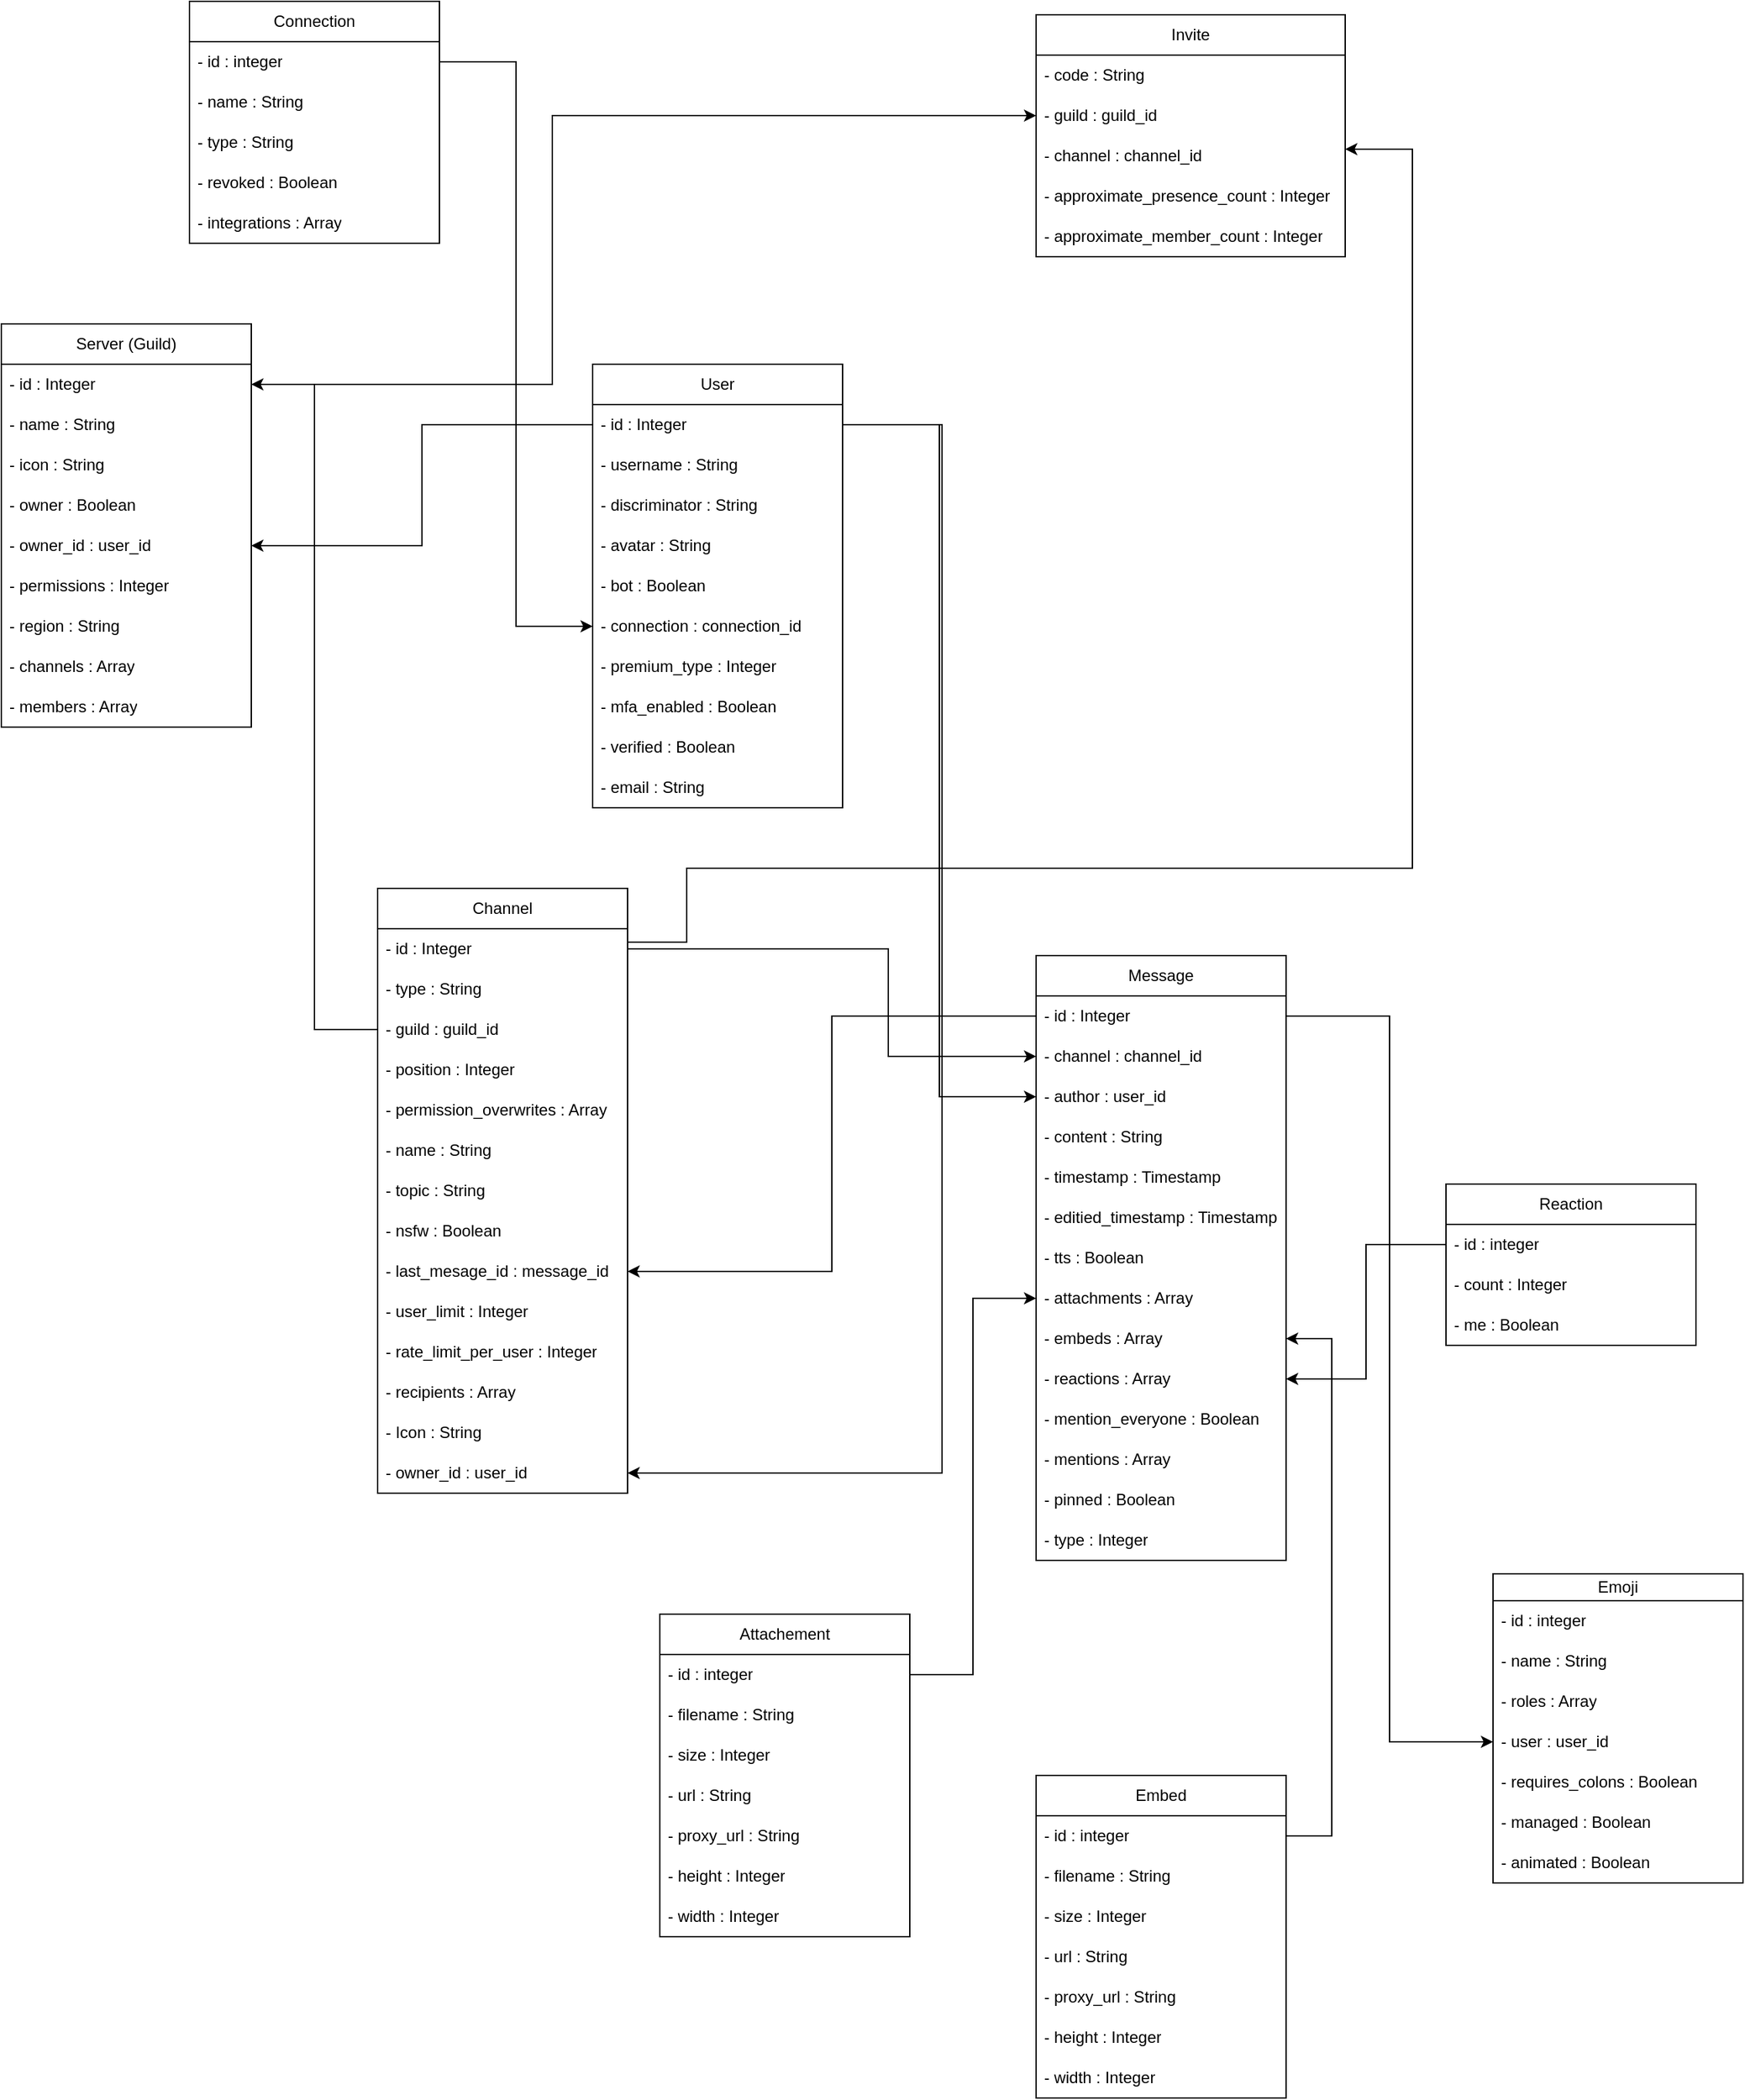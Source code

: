 <mxfile version="24.0.1" type="device">
  <diagram name="Page-1" id="VLk8CdQB5PkoJ_HwIOEN">
    <mxGraphModel dx="1377" dy="1945" grid="1" gridSize="10" guides="1" tooltips="1" connect="1" arrows="1" fold="1" page="1" pageScale="1" pageWidth="827" pageHeight="1169" math="0" shadow="0">
      <root>
        <mxCell id="0" />
        <mxCell id="1" parent="0" />
        <mxCell id="9uwfhOqgMr7yAqrxr7oz-1" value="User" style="swimlane;fontStyle=0;childLayout=stackLayout;horizontal=1;startSize=30;horizontalStack=0;resizeParent=1;resizeParentMax=0;resizeLast=0;collapsible=1;marginBottom=0;whiteSpace=wrap;html=1;swimlaneFillColor=default;gradientColor=none;" vertex="1" parent="1">
          <mxGeometry x="420" y="160" width="186" height="330" as="geometry" />
        </mxCell>
        <mxCell id="9uwfhOqgMr7yAqrxr7oz-2" value="- id : Integer" style="text;strokeColor=none;fillColor=none;align=left;verticalAlign=middle;spacingLeft=4;spacingRight=4;overflow=hidden;points=[[0,0.5],[1,0.5]];portConstraint=eastwest;rotatable=0;whiteSpace=wrap;html=1;" vertex="1" parent="9uwfhOqgMr7yAqrxr7oz-1">
          <mxGeometry y="30" width="186" height="30" as="geometry" />
        </mxCell>
        <mxCell id="9uwfhOqgMr7yAqrxr7oz-3" value="- username : String" style="text;strokeColor=none;fillColor=none;align=left;verticalAlign=middle;spacingLeft=4;spacingRight=4;overflow=hidden;points=[[0,0.5],[1,0.5]];portConstraint=eastwest;rotatable=0;whiteSpace=wrap;html=1;" vertex="1" parent="9uwfhOqgMr7yAqrxr7oz-1">
          <mxGeometry y="60" width="186" height="30" as="geometry" />
        </mxCell>
        <mxCell id="9uwfhOqgMr7yAqrxr7oz-4" value="- discriminator : String" style="text;strokeColor=none;fillColor=none;align=left;verticalAlign=middle;spacingLeft=4;spacingRight=4;overflow=hidden;points=[[0,0.5],[1,0.5]];portConstraint=eastwest;rotatable=0;whiteSpace=wrap;html=1;" vertex="1" parent="9uwfhOqgMr7yAqrxr7oz-1">
          <mxGeometry y="90" width="186" height="30" as="geometry" />
        </mxCell>
        <mxCell id="9uwfhOqgMr7yAqrxr7oz-6" value="- avatar : String" style="text;strokeColor=none;fillColor=none;align=left;verticalAlign=middle;spacingLeft=4;spacingRight=4;overflow=hidden;points=[[0,0.5],[1,0.5]];portConstraint=eastwest;rotatable=0;whiteSpace=wrap;html=1;" vertex="1" parent="9uwfhOqgMr7yAqrxr7oz-1">
          <mxGeometry y="120" width="186" height="30" as="geometry" />
        </mxCell>
        <mxCell id="9uwfhOqgMr7yAqrxr7oz-7" value="- bot : Boolean" style="text;strokeColor=none;fillColor=none;align=left;verticalAlign=middle;spacingLeft=4;spacingRight=4;overflow=hidden;points=[[0,0.5],[1,0.5]];portConstraint=eastwest;rotatable=0;whiteSpace=wrap;html=1;" vertex="1" parent="9uwfhOqgMr7yAqrxr7oz-1">
          <mxGeometry y="150" width="186" height="30" as="geometry" />
        </mxCell>
        <mxCell id="9uwfhOqgMr7yAqrxr7oz-8" value="- connection : connection_id" style="text;strokeColor=none;fillColor=none;align=left;verticalAlign=middle;spacingLeft=4;spacingRight=4;overflow=hidden;points=[[0,0.5],[1,0.5]];portConstraint=eastwest;rotatable=0;whiteSpace=wrap;html=1;" vertex="1" parent="9uwfhOqgMr7yAqrxr7oz-1">
          <mxGeometry y="180" width="186" height="30" as="geometry" />
        </mxCell>
        <mxCell id="9uwfhOqgMr7yAqrxr7oz-9" value="- premium_type : Integer" style="text;strokeColor=none;fillColor=none;align=left;verticalAlign=middle;spacingLeft=4;spacingRight=4;overflow=hidden;points=[[0,0.5],[1,0.5]];portConstraint=eastwest;rotatable=0;whiteSpace=wrap;html=1;" vertex="1" parent="9uwfhOqgMr7yAqrxr7oz-1">
          <mxGeometry y="210" width="186" height="30" as="geometry" />
        </mxCell>
        <mxCell id="9uwfhOqgMr7yAqrxr7oz-10" value="- mfa_enabled : Boolean" style="text;strokeColor=none;fillColor=none;align=left;verticalAlign=middle;spacingLeft=4;spacingRight=4;overflow=hidden;points=[[0,0.5],[1,0.5]];portConstraint=eastwest;rotatable=0;whiteSpace=wrap;html=1;" vertex="1" parent="9uwfhOqgMr7yAqrxr7oz-1">
          <mxGeometry y="240" width="186" height="30" as="geometry" />
        </mxCell>
        <mxCell id="9uwfhOqgMr7yAqrxr7oz-12" value="- verified : Boolean" style="text;strokeColor=none;fillColor=none;align=left;verticalAlign=middle;spacingLeft=4;spacingRight=4;overflow=hidden;points=[[0,0.5],[1,0.5]];portConstraint=eastwest;rotatable=0;whiteSpace=wrap;html=1;" vertex="1" parent="9uwfhOqgMr7yAqrxr7oz-1">
          <mxGeometry y="270" width="186" height="30" as="geometry" />
        </mxCell>
        <mxCell id="9uwfhOqgMr7yAqrxr7oz-13" value="- email : String" style="text;strokeColor=none;fillColor=none;align=left;verticalAlign=middle;spacingLeft=4;spacingRight=4;overflow=hidden;points=[[0,0.5],[1,0.5]];portConstraint=eastwest;rotatable=0;whiteSpace=wrap;html=1;" vertex="1" parent="9uwfhOqgMr7yAqrxr7oz-1">
          <mxGeometry y="300" width="186" height="30" as="geometry" />
        </mxCell>
        <mxCell id="9uwfhOqgMr7yAqrxr7oz-14" value="Server (Guild)" style="swimlane;fontStyle=0;childLayout=stackLayout;horizontal=1;startSize=30;horizontalStack=0;resizeParent=1;resizeParentMax=0;resizeLast=0;collapsible=1;marginBottom=0;whiteSpace=wrap;html=1;swimlaneFillColor=default;gradientColor=none;" vertex="1" parent="1">
          <mxGeometry x="-20" y="130" width="186" height="300" as="geometry" />
        </mxCell>
        <mxCell id="9uwfhOqgMr7yAqrxr7oz-15" value="- id : Integer" style="text;strokeColor=none;fillColor=none;align=left;verticalAlign=middle;spacingLeft=4;spacingRight=4;overflow=hidden;points=[[0,0.5],[1,0.5]];portConstraint=eastwest;rotatable=0;whiteSpace=wrap;html=1;" vertex="1" parent="9uwfhOqgMr7yAqrxr7oz-14">
          <mxGeometry y="30" width="186" height="30" as="geometry" />
        </mxCell>
        <mxCell id="9uwfhOqgMr7yAqrxr7oz-16" value="- name : String" style="text;strokeColor=none;fillColor=none;align=left;verticalAlign=middle;spacingLeft=4;spacingRight=4;overflow=hidden;points=[[0,0.5],[1,0.5]];portConstraint=eastwest;rotatable=0;whiteSpace=wrap;html=1;" vertex="1" parent="9uwfhOqgMr7yAqrxr7oz-14">
          <mxGeometry y="60" width="186" height="30" as="geometry" />
        </mxCell>
        <mxCell id="9uwfhOqgMr7yAqrxr7oz-17" value="- icon : String" style="text;strokeColor=none;fillColor=none;align=left;verticalAlign=middle;spacingLeft=4;spacingRight=4;overflow=hidden;points=[[0,0.5],[1,0.5]];portConstraint=eastwest;rotatable=0;whiteSpace=wrap;html=1;" vertex="1" parent="9uwfhOqgMr7yAqrxr7oz-14">
          <mxGeometry y="90" width="186" height="30" as="geometry" />
        </mxCell>
        <mxCell id="9uwfhOqgMr7yAqrxr7oz-18" value="- owner : Boolean" style="text;strokeColor=none;fillColor=none;align=left;verticalAlign=middle;spacingLeft=4;spacingRight=4;overflow=hidden;points=[[0,0.5],[1,0.5]];portConstraint=eastwest;rotatable=0;whiteSpace=wrap;html=1;" vertex="1" parent="9uwfhOqgMr7yAqrxr7oz-14">
          <mxGeometry y="120" width="186" height="30" as="geometry" />
        </mxCell>
        <mxCell id="9uwfhOqgMr7yAqrxr7oz-19" value="- owner_id : user_id" style="text;strokeColor=none;fillColor=none;align=left;verticalAlign=middle;spacingLeft=4;spacingRight=4;overflow=hidden;points=[[0,0.5],[1,0.5]];portConstraint=eastwest;rotatable=0;whiteSpace=wrap;html=1;" vertex="1" parent="9uwfhOqgMr7yAqrxr7oz-14">
          <mxGeometry y="150" width="186" height="30" as="geometry" />
        </mxCell>
        <mxCell id="9uwfhOqgMr7yAqrxr7oz-20" value="- permissions : Integer" style="text;strokeColor=none;fillColor=none;align=left;verticalAlign=middle;spacingLeft=4;spacingRight=4;overflow=hidden;points=[[0,0.5],[1,0.5]];portConstraint=eastwest;rotatable=0;whiteSpace=wrap;html=1;" vertex="1" parent="9uwfhOqgMr7yAqrxr7oz-14">
          <mxGeometry y="180" width="186" height="30" as="geometry" />
        </mxCell>
        <mxCell id="9uwfhOqgMr7yAqrxr7oz-21" value="- region : String" style="text;strokeColor=none;fillColor=none;align=left;verticalAlign=middle;spacingLeft=4;spacingRight=4;overflow=hidden;points=[[0,0.5],[1,0.5]];portConstraint=eastwest;rotatable=0;whiteSpace=wrap;html=1;" vertex="1" parent="9uwfhOqgMr7yAqrxr7oz-14">
          <mxGeometry y="210" width="186" height="30" as="geometry" />
        </mxCell>
        <mxCell id="9uwfhOqgMr7yAqrxr7oz-22" value="- channels : Array" style="text;strokeColor=none;fillColor=none;align=left;verticalAlign=middle;spacingLeft=4;spacingRight=4;overflow=hidden;points=[[0,0.5],[1,0.5]];portConstraint=eastwest;rotatable=0;whiteSpace=wrap;html=1;" vertex="1" parent="9uwfhOqgMr7yAqrxr7oz-14">
          <mxGeometry y="240" width="186" height="30" as="geometry" />
        </mxCell>
        <mxCell id="9uwfhOqgMr7yAqrxr7oz-23" value="- members : Array" style="text;strokeColor=none;fillColor=none;align=left;verticalAlign=middle;spacingLeft=4;spacingRight=4;overflow=hidden;points=[[0,0.5],[1,0.5]];portConstraint=eastwest;rotatable=0;whiteSpace=wrap;html=1;" vertex="1" parent="9uwfhOqgMr7yAqrxr7oz-14">
          <mxGeometry y="270" width="186" height="30" as="geometry" />
        </mxCell>
        <mxCell id="9uwfhOqgMr7yAqrxr7oz-27" style="edgeStyle=orthogonalEdgeStyle;rounded=0;orthogonalLoop=1;jettySize=auto;html=1;" edge="1" parent="1" source="9uwfhOqgMr7yAqrxr7oz-2" target="9uwfhOqgMr7yAqrxr7oz-19">
          <mxGeometry relative="1" as="geometry" />
        </mxCell>
        <mxCell id="9uwfhOqgMr7yAqrxr7oz-28" value="Connection" style="swimlane;fontStyle=0;childLayout=stackLayout;horizontal=1;startSize=30;horizontalStack=0;resizeParent=1;resizeParentMax=0;resizeLast=0;collapsible=1;marginBottom=0;whiteSpace=wrap;html=1;swimlaneFillColor=default;gradientColor=none;" vertex="1" parent="1">
          <mxGeometry x="120" y="-110" width="186" height="180" as="geometry" />
        </mxCell>
        <mxCell id="9uwfhOqgMr7yAqrxr7oz-50" value="- id : integer" style="text;strokeColor=none;fillColor=none;align=left;verticalAlign=middle;spacingLeft=4;spacingRight=4;overflow=hidden;points=[[0,0.5],[1,0.5]];portConstraint=eastwest;rotatable=0;whiteSpace=wrap;html=1;" vertex="1" parent="9uwfhOqgMr7yAqrxr7oz-28">
          <mxGeometry y="30" width="186" height="30" as="geometry" />
        </mxCell>
        <mxCell id="9uwfhOqgMr7yAqrxr7oz-30" value="- name : String" style="text;strokeColor=none;fillColor=none;align=left;verticalAlign=middle;spacingLeft=4;spacingRight=4;overflow=hidden;points=[[0,0.5],[1,0.5]];portConstraint=eastwest;rotatable=0;whiteSpace=wrap;html=1;" vertex="1" parent="9uwfhOqgMr7yAqrxr7oz-28">
          <mxGeometry y="60" width="186" height="30" as="geometry" />
        </mxCell>
        <mxCell id="9uwfhOqgMr7yAqrxr7oz-31" value="- type : String" style="text;strokeColor=none;fillColor=none;align=left;verticalAlign=middle;spacingLeft=4;spacingRight=4;overflow=hidden;points=[[0,0.5],[1,0.5]];portConstraint=eastwest;rotatable=0;whiteSpace=wrap;html=1;" vertex="1" parent="9uwfhOqgMr7yAqrxr7oz-28">
          <mxGeometry y="90" width="186" height="30" as="geometry" />
        </mxCell>
        <mxCell id="9uwfhOqgMr7yAqrxr7oz-32" value="- revoked : Boolean" style="text;strokeColor=none;fillColor=none;align=left;verticalAlign=middle;spacingLeft=4;spacingRight=4;overflow=hidden;points=[[0,0.5],[1,0.5]];portConstraint=eastwest;rotatable=0;whiteSpace=wrap;html=1;" vertex="1" parent="9uwfhOqgMr7yAqrxr7oz-28">
          <mxGeometry y="120" width="186" height="30" as="geometry" />
        </mxCell>
        <mxCell id="9uwfhOqgMr7yAqrxr7oz-33" value="- integrations : Array" style="text;strokeColor=none;fillColor=none;align=left;verticalAlign=middle;spacingLeft=4;spacingRight=4;overflow=hidden;points=[[0,0.5],[1,0.5]];portConstraint=eastwest;rotatable=0;whiteSpace=wrap;html=1;" vertex="1" parent="9uwfhOqgMr7yAqrxr7oz-28">
          <mxGeometry y="150" width="186" height="30" as="geometry" />
        </mxCell>
        <mxCell id="9uwfhOqgMr7yAqrxr7oz-38" value="Channel" style="swimlane;fontStyle=0;childLayout=stackLayout;horizontal=1;startSize=30;horizontalStack=0;resizeParent=1;resizeParentMax=0;resizeLast=0;collapsible=1;marginBottom=0;whiteSpace=wrap;html=1;swimlaneFillColor=default;gradientColor=none;" vertex="1" parent="1">
          <mxGeometry x="260" y="550" width="186" height="450" as="geometry" />
        </mxCell>
        <mxCell id="9uwfhOqgMr7yAqrxr7oz-39" value="- id : Integer" style="text;strokeColor=none;fillColor=none;align=left;verticalAlign=middle;spacingLeft=4;spacingRight=4;overflow=hidden;points=[[0,0.5],[1,0.5]];portConstraint=eastwest;rotatable=0;whiteSpace=wrap;html=1;" vertex="1" parent="9uwfhOqgMr7yAqrxr7oz-38">
          <mxGeometry y="30" width="186" height="30" as="geometry" />
        </mxCell>
        <mxCell id="9uwfhOqgMr7yAqrxr7oz-40" value="- type : String" style="text;strokeColor=none;fillColor=none;align=left;verticalAlign=middle;spacingLeft=4;spacingRight=4;overflow=hidden;points=[[0,0.5],[1,0.5]];portConstraint=eastwest;rotatable=0;whiteSpace=wrap;html=1;" vertex="1" parent="9uwfhOqgMr7yAqrxr7oz-38">
          <mxGeometry y="60" width="186" height="30" as="geometry" />
        </mxCell>
        <mxCell id="9uwfhOqgMr7yAqrxr7oz-41" value="- guild : guild_id" style="text;strokeColor=none;fillColor=none;align=left;verticalAlign=middle;spacingLeft=4;spacingRight=4;overflow=hidden;points=[[0,0.5],[1,0.5]];portConstraint=eastwest;rotatable=0;whiteSpace=wrap;html=1;" vertex="1" parent="9uwfhOqgMr7yAqrxr7oz-38">
          <mxGeometry y="90" width="186" height="30" as="geometry" />
        </mxCell>
        <mxCell id="9uwfhOqgMr7yAqrxr7oz-42" value="- position : Integer" style="text;strokeColor=none;fillColor=none;align=left;verticalAlign=middle;spacingLeft=4;spacingRight=4;overflow=hidden;points=[[0,0.5],[1,0.5]];portConstraint=eastwest;rotatable=0;whiteSpace=wrap;html=1;" vertex="1" parent="9uwfhOqgMr7yAqrxr7oz-38">
          <mxGeometry y="120" width="186" height="30" as="geometry" />
        </mxCell>
        <mxCell id="9uwfhOqgMr7yAqrxr7oz-43" value="- permission_overwrites : Array" style="text;strokeColor=none;fillColor=none;align=left;verticalAlign=middle;spacingLeft=4;spacingRight=4;overflow=hidden;points=[[0,0.5],[1,0.5]];portConstraint=eastwest;rotatable=0;whiteSpace=wrap;html=1;" vertex="1" parent="9uwfhOqgMr7yAqrxr7oz-38">
          <mxGeometry y="150" width="186" height="30" as="geometry" />
        </mxCell>
        <mxCell id="9uwfhOqgMr7yAqrxr7oz-45" value="- name : String" style="text;strokeColor=none;fillColor=none;align=left;verticalAlign=middle;spacingLeft=4;spacingRight=4;overflow=hidden;points=[[0,0.5],[1,0.5]];portConstraint=eastwest;rotatable=0;whiteSpace=wrap;html=1;" vertex="1" parent="9uwfhOqgMr7yAqrxr7oz-38">
          <mxGeometry y="180" width="186" height="30" as="geometry" />
        </mxCell>
        <mxCell id="9uwfhOqgMr7yAqrxr7oz-46" value="- topic : String" style="text;strokeColor=none;fillColor=none;align=left;verticalAlign=middle;spacingLeft=4;spacingRight=4;overflow=hidden;points=[[0,0.5],[1,0.5]];portConstraint=eastwest;rotatable=0;whiteSpace=wrap;html=1;" vertex="1" parent="9uwfhOqgMr7yAqrxr7oz-38">
          <mxGeometry y="210" width="186" height="30" as="geometry" />
        </mxCell>
        <mxCell id="9uwfhOqgMr7yAqrxr7oz-47" value="- nsfw : Boolean" style="text;strokeColor=none;fillColor=none;align=left;verticalAlign=middle;spacingLeft=4;spacingRight=4;overflow=hidden;points=[[0,0.5],[1,0.5]];portConstraint=eastwest;rotatable=0;whiteSpace=wrap;html=1;" vertex="1" parent="9uwfhOqgMr7yAqrxr7oz-38">
          <mxGeometry y="240" width="186" height="30" as="geometry" />
        </mxCell>
        <mxCell id="9uwfhOqgMr7yAqrxr7oz-48" value="- last_mesage_id : message_id" style="text;strokeColor=none;fillColor=none;align=left;verticalAlign=middle;spacingLeft=4;spacingRight=4;overflow=hidden;points=[[0,0.5],[1,0.5]];portConstraint=eastwest;rotatable=0;whiteSpace=wrap;html=1;" vertex="1" parent="9uwfhOqgMr7yAqrxr7oz-38">
          <mxGeometry y="270" width="186" height="30" as="geometry" />
        </mxCell>
        <mxCell id="9uwfhOqgMr7yAqrxr7oz-65" value="- user_limit : Integer" style="text;strokeColor=none;fillColor=none;align=left;verticalAlign=middle;spacingLeft=4;spacingRight=4;overflow=hidden;points=[[0,0.5],[1,0.5]];portConstraint=eastwest;rotatable=0;whiteSpace=wrap;html=1;" vertex="1" parent="9uwfhOqgMr7yAqrxr7oz-38">
          <mxGeometry y="300" width="186" height="30" as="geometry" />
        </mxCell>
        <mxCell id="9uwfhOqgMr7yAqrxr7oz-66" value="- rate_limit_per_user : Integer" style="text;strokeColor=none;fillColor=none;align=left;verticalAlign=middle;spacingLeft=4;spacingRight=4;overflow=hidden;points=[[0,0.5],[1,0.5]];portConstraint=eastwest;rotatable=0;whiteSpace=wrap;html=1;" vertex="1" parent="9uwfhOqgMr7yAqrxr7oz-38">
          <mxGeometry y="330" width="186" height="30" as="geometry" />
        </mxCell>
        <mxCell id="9uwfhOqgMr7yAqrxr7oz-67" value="- recipients : Array" style="text;strokeColor=none;fillColor=none;align=left;verticalAlign=middle;spacingLeft=4;spacingRight=4;overflow=hidden;points=[[0,0.5],[1,0.5]];portConstraint=eastwest;rotatable=0;whiteSpace=wrap;html=1;" vertex="1" parent="9uwfhOqgMr7yAqrxr7oz-38">
          <mxGeometry y="360" width="186" height="30" as="geometry" />
        </mxCell>
        <mxCell id="9uwfhOqgMr7yAqrxr7oz-68" value="- Icon : String" style="text;strokeColor=none;fillColor=none;align=left;verticalAlign=middle;spacingLeft=4;spacingRight=4;overflow=hidden;points=[[0,0.5],[1,0.5]];portConstraint=eastwest;rotatable=0;whiteSpace=wrap;html=1;" vertex="1" parent="9uwfhOqgMr7yAqrxr7oz-38">
          <mxGeometry y="390" width="186" height="30" as="geometry" />
        </mxCell>
        <mxCell id="9uwfhOqgMr7yAqrxr7oz-69" value="- owner_id : user_id" style="text;strokeColor=none;fillColor=none;align=left;verticalAlign=middle;spacingLeft=4;spacingRight=4;overflow=hidden;points=[[0,0.5],[1,0.5]];portConstraint=eastwest;rotatable=0;whiteSpace=wrap;html=1;" vertex="1" parent="9uwfhOqgMr7yAqrxr7oz-38">
          <mxGeometry y="420" width="186" height="30" as="geometry" />
        </mxCell>
        <mxCell id="9uwfhOqgMr7yAqrxr7oz-44" style="edgeStyle=orthogonalEdgeStyle;rounded=0;orthogonalLoop=1;jettySize=auto;html=1;entryX=1;entryY=0.5;entryDx=0;entryDy=0;" edge="1" parent="1" source="9uwfhOqgMr7yAqrxr7oz-41" target="9uwfhOqgMr7yAqrxr7oz-15">
          <mxGeometry relative="1" as="geometry" />
        </mxCell>
        <mxCell id="9uwfhOqgMr7yAqrxr7oz-52" style="edgeStyle=orthogonalEdgeStyle;rounded=0;orthogonalLoop=1;jettySize=auto;html=1;" edge="1" parent="1" source="9uwfhOqgMr7yAqrxr7oz-50" target="9uwfhOqgMr7yAqrxr7oz-8">
          <mxGeometry relative="1" as="geometry" />
        </mxCell>
        <mxCell id="9uwfhOqgMr7yAqrxr7oz-54" value="Message" style="swimlane;fontStyle=0;childLayout=stackLayout;horizontal=1;startSize=30;horizontalStack=0;resizeParent=1;resizeParentMax=0;resizeLast=0;collapsible=1;marginBottom=0;whiteSpace=wrap;html=1;swimlaneFillColor=default;gradientColor=none;" vertex="1" parent="1">
          <mxGeometry x="750" y="600" width="186" height="450" as="geometry" />
        </mxCell>
        <mxCell id="9uwfhOqgMr7yAqrxr7oz-55" value="- id : Integer" style="text;strokeColor=none;fillColor=none;align=left;verticalAlign=middle;spacingLeft=4;spacingRight=4;overflow=hidden;points=[[0,0.5],[1,0.5]];portConstraint=eastwest;rotatable=0;whiteSpace=wrap;html=1;" vertex="1" parent="9uwfhOqgMr7yAqrxr7oz-54">
          <mxGeometry y="30" width="186" height="30" as="geometry" />
        </mxCell>
        <mxCell id="9uwfhOqgMr7yAqrxr7oz-56" value="- channel : channel_id" style="text;strokeColor=none;fillColor=none;align=left;verticalAlign=middle;spacingLeft=4;spacingRight=4;overflow=hidden;points=[[0,0.5],[1,0.5]];portConstraint=eastwest;rotatable=0;whiteSpace=wrap;html=1;" vertex="1" parent="9uwfhOqgMr7yAqrxr7oz-54">
          <mxGeometry y="60" width="186" height="30" as="geometry" />
        </mxCell>
        <mxCell id="9uwfhOqgMr7yAqrxr7oz-57" value="- author : user_id" style="text;strokeColor=none;fillColor=none;align=left;verticalAlign=middle;spacingLeft=4;spacingRight=4;overflow=hidden;points=[[0,0.5],[1,0.5]];portConstraint=eastwest;rotatable=0;whiteSpace=wrap;html=1;" vertex="1" parent="9uwfhOqgMr7yAqrxr7oz-54">
          <mxGeometry y="90" width="186" height="30" as="geometry" />
        </mxCell>
        <mxCell id="9uwfhOqgMr7yAqrxr7oz-58" value="- content : String" style="text;strokeColor=none;fillColor=none;align=left;verticalAlign=middle;spacingLeft=4;spacingRight=4;overflow=hidden;points=[[0,0.5],[1,0.5]];portConstraint=eastwest;rotatable=0;whiteSpace=wrap;html=1;" vertex="1" parent="9uwfhOqgMr7yAqrxr7oz-54">
          <mxGeometry y="120" width="186" height="30" as="geometry" />
        </mxCell>
        <mxCell id="9uwfhOqgMr7yAqrxr7oz-59" value="- timestamp : Timestamp" style="text;strokeColor=none;fillColor=none;align=left;verticalAlign=middle;spacingLeft=4;spacingRight=4;overflow=hidden;points=[[0,0.5],[1,0.5]];portConstraint=eastwest;rotatable=0;whiteSpace=wrap;html=1;" vertex="1" parent="9uwfhOqgMr7yAqrxr7oz-54">
          <mxGeometry y="150" width="186" height="30" as="geometry" />
        </mxCell>
        <mxCell id="9uwfhOqgMr7yAqrxr7oz-60" value="- editied_timestamp : Timestamp" style="text;strokeColor=none;fillColor=none;align=left;verticalAlign=middle;spacingLeft=4;spacingRight=4;overflow=hidden;points=[[0,0.5],[1,0.5]];portConstraint=eastwest;rotatable=0;whiteSpace=wrap;html=1;" vertex="1" parent="9uwfhOqgMr7yAqrxr7oz-54">
          <mxGeometry y="180" width="186" height="30" as="geometry" />
        </mxCell>
        <mxCell id="9uwfhOqgMr7yAqrxr7oz-61" value="- tts : Boolean" style="text;strokeColor=none;fillColor=none;align=left;verticalAlign=middle;spacingLeft=4;spacingRight=4;overflow=hidden;points=[[0,0.5],[1,0.5]];portConstraint=eastwest;rotatable=0;whiteSpace=wrap;html=1;" vertex="1" parent="9uwfhOqgMr7yAqrxr7oz-54">
          <mxGeometry y="210" width="186" height="30" as="geometry" />
        </mxCell>
        <mxCell id="9uwfhOqgMr7yAqrxr7oz-74" value="- attachments : Array" style="text;strokeColor=none;fillColor=none;align=left;verticalAlign=middle;spacingLeft=4;spacingRight=4;overflow=hidden;points=[[0,0.5],[1,0.5]];portConstraint=eastwest;rotatable=0;whiteSpace=wrap;html=1;" vertex="1" parent="9uwfhOqgMr7yAqrxr7oz-54">
          <mxGeometry y="240" width="186" height="30" as="geometry" />
        </mxCell>
        <mxCell id="9uwfhOqgMr7yAqrxr7oz-75" value="- embeds : Array" style="text;strokeColor=none;fillColor=none;align=left;verticalAlign=middle;spacingLeft=4;spacingRight=4;overflow=hidden;points=[[0,0.5],[1,0.5]];portConstraint=eastwest;rotatable=0;whiteSpace=wrap;html=1;" vertex="1" parent="9uwfhOqgMr7yAqrxr7oz-54">
          <mxGeometry y="270" width="186" height="30" as="geometry" />
        </mxCell>
        <mxCell id="9uwfhOqgMr7yAqrxr7oz-62" value="- reactions : Array" style="text;strokeColor=none;fillColor=none;align=left;verticalAlign=middle;spacingLeft=4;spacingRight=4;overflow=hidden;points=[[0,0.5],[1,0.5]];portConstraint=eastwest;rotatable=0;whiteSpace=wrap;html=1;" vertex="1" parent="9uwfhOqgMr7yAqrxr7oz-54">
          <mxGeometry y="300" width="186" height="30" as="geometry" />
        </mxCell>
        <mxCell id="9uwfhOqgMr7yAqrxr7oz-63" value="- mention_everyone&amp;nbsp;: Boolean" style="text;strokeColor=none;fillColor=none;align=left;verticalAlign=middle;spacingLeft=4;spacingRight=4;overflow=hidden;points=[[0,0.5],[1,0.5]];portConstraint=eastwest;rotatable=0;whiteSpace=wrap;html=1;" vertex="1" parent="9uwfhOqgMr7yAqrxr7oz-54">
          <mxGeometry y="330" width="186" height="30" as="geometry" />
        </mxCell>
        <mxCell id="9uwfhOqgMr7yAqrxr7oz-76" value="- mentions : Array" style="text;strokeColor=none;fillColor=none;align=left;verticalAlign=middle;spacingLeft=4;spacingRight=4;overflow=hidden;points=[[0,0.5],[1,0.5]];portConstraint=eastwest;rotatable=0;whiteSpace=wrap;html=1;" vertex="1" parent="9uwfhOqgMr7yAqrxr7oz-54">
          <mxGeometry y="360" width="186" height="30" as="geometry" />
        </mxCell>
        <mxCell id="9uwfhOqgMr7yAqrxr7oz-77" value="- pinned : Boolean" style="text;strokeColor=none;fillColor=none;align=left;verticalAlign=middle;spacingLeft=4;spacingRight=4;overflow=hidden;points=[[0,0.5],[1,0.5]];portConstraint=eastwest;rotatable=0;whiteSpace=wrap;html=1;" vertex="1" parent="9uwfhOqgMr7yAqrxr7oz-54">
          <mxGeometry y="390" width="186" height="30" as="geometry" />
        </mxCell>
        <mxCell id="9uwfhOqgMr7yAqrxr7oz-78" value="- type : Integer" style="text;strokeColor=none;fillColor=none;align=left;verticalAlign=middle;spacingLeft=4;spacingRight=4;overflow=hidden;points=[[0,0.5],[1,0.5]];portConstraint=eastwest;rotatable=0;whiteSpace=wrap;html=1;" vertex="1" parent="9uwfhOqgMr7yAqrxr7oz-54">
          <mxGeometry y="420" width="186" height="30" as="geometry" />
        </mxCell>
        <mxCell id="9uwfhOqgMr7yAqrxr7oz-64" style="edgeStyle=orthogonalEdgeStyle;rounded=0;orthogonalLoop=1;jettySize=auto;html=1;entryX=1;entryY=0.5;entryDx=0;entryDy=0;" edge="1" parent="1" source="9uwfhOqgMr7yAqrxr7oz-55" target="9uwfhOqgMr7yAqrxr7oz-48">
          <mxGeometry relative="1" as="geometry">
            <Array as="points">
              <mxPoint x="598" y="645" />
              <mxPoint x="598" y="835" />
            </Array>
          </mxGeometry>
        </mxCell>
        <mxCell id="9uwfhOqgMr7yAqrxr7oz-71" style="edgeStyle=orthogonalEdgeStyle;rounded=0;orthogonalLoop=1;jettySize=auto;html=1;entryX=1;entryY=0.5;entryDx=0;entryDy=0;" edge="1" parent="1" source="9uwfhOqgMr7yAqrxr7oz-2" target="9uwfhOqgMr7yAqrxr7oz-69">
          <mxGeometry relative="1" as="geometry">
            <Array as="points">
              <mxPoint x="680" y="205" />
              <mxPoint x="680" y="985" />
            </Array>
          </mxGeometry>
        </mxCell>
        <mxCell id="9uwfhOqgMr7yAqrxr7oz-72" style="edgeStyle=orthogonalEdgeStyle;rounded=0;orthogonalLoop=1;jettySize=auto;html=1;entryX=0;entryY=0.5;entryDx=0;entryDy=0;" edge="1" parent="1" source="9uwfhOqgMr7yAqrxr7oz-39" target="9uwfhOqgMr7yAqrxr7oz-56">
          <mxGeometry relative="1" as="geometry">
            <Array as="points">
              <mxPoint x="640" y="595" />
              <mxPoint x="640" y="675" />
            </Array>
          </mxGeometry>
        </mxCell>
        <mxCell id="9uwfhOqgMr7yAqrxr7oz-73" style="edgeStyle=orthogonalEdgeStyle;rounded=0;orthogonalLoop=1;jettySize=auto;html=1;entryX=0;entryY=0.5;entryDx=0;entryDy=0;" edge="1" parent="1" source="9uwfhOqgMr7yAqrxr7oz-2" target="9uwfhOqgMr7yAqrxr7oz-57">
          <mxGeometry relative="1" as="geometry" />
        </mxCell>
        <mxCell id="9uwfhOqgMr7yAqrxr7oz-79" value="Attachement" style="swimlane;fontStyle=0;childLayout=stackLayout;horizontal=1;startSize=30;horizontalStack=0;resizeParent=1;resizeParentMax=0;resizeLast=0;collapsible=1;marginBottom=0;whiteSpace=wrap;html=1;swimlaneFillColor=default;gradientColor=none;" vertex="1" parent="1">
          <mxGeometry x="470" y="1090" width="186" height="240" as="geometry" />
        </mxCell>
        <mxCell id="9uwfhOqgMr7yAqrxr7oz-80" value="- id : integer" style="text;strokeColor=none;fillColor=none;align=left;verticalAlign=middle;spacingLeft=4;spacingRight=4;overflow=hidden;points=[[0,0.5],[1,0.5]];portConstraint=eastwest;rotatable=0;whiteSpace=wrap;html=1;" vertex="1" parent="9uwfhOqgMr7yAqrxr7oz-79">
          <mxGeometry y="30" width="186" height="30" as="geometry" />
        </mxCell>
        <mxCell id="9uwfhOqgMr7yAqrxr7oz-81" value="- filename : String" style="text;strokeColor=none;fillColor=none;align=left;verticalAlign=middle;spacingLeft=4;spacingRight=4;overflow=hidden;points=[[0,0.5],[1,0.5]];portConstraint=eastwest;rotatable=0;whiteSpace=wrap;html=1;" vertex="1" parent="9uwfhOqgMr7yAqrxr7oz-79">
          <mxGeometry y="60" width="186" height="30" as="geometry" />
        </mxCell>
        <mxCell id="9uwfhOqgMr7yAqrxr7oz-82" value="- size : Integer" style="text;strokeColor=none;fillColor=none;align=left;verticalAlign=middle;spacingLeft=4;spacingRight=4;overflow=hidden;points=[[0,0.5],[1,0.5]];portConstraint=eastwest;rotatable=0;whiteSpace=wrap;html=1;" vertex="1" parent="9uwfhOqgMr7yAqrxr7oz-79">
          <mxGeometry y="90" width="186" height="30" as="geometry" />
        </mxCell>
        <mxCell id="9uwfhOqgMr7yAqrxr7oz-83" value="- url : String" style="text;strokeColor=none;fillColor=none;align=left;verticalAlign=middle;spacingLeft=4;spacingRight=4;overflow=hidden;points=[[0,0.5],[1,0.5]];portConstraint=eastwest;rotatable=0;whiteSpace=wrap;html=1;" vertex="1" parent="9uwfhOqgMr7yAqrxr7oz-79">
          <mxGeometry y="120" width="186" height="30" as="geometry" />
        </mxCell>
        <mxCell id="9uwfhOqgMr7yAqrxr7oz-84" value="- proxy_url : String" style="text;strokeColor=none;fillColor=none;align=left;verticalAlign=middle;spacingLeft=4;spacingRight=4;overflow=hidden;points=[[0,0.5],[1,0.5]];portConstraint=eastwest;rotatable=0;whiteSpace=wrap;html=1;" vertex="1" parent="9uwfhOqgMr7yAqrxr7oz-79">
          <mxGeometry y="150" width="186" height="30" as="geometry" />
        </mxCell>
        <mxCell id="9uwfhOqgMr7yAqrxr7oz-85" value="- height : Integer" style="text;strokeColor=none;fillColor=none;align=left;verticalAlign=middle;spacingLeft=4;spacingRight=4;overflow=hidden;points=[[0,0.5],[1,0.5]];portConstraint=eastwest;rotatable=0;whiteSpace=wrap;html=1;" vertex="1" parent="9uwfhOqgMr7yAqrxr7oz-79">
          <mxGeometry y="180" width="186" height="30" as="geometry" />
        </mxCell>
        <mxCell id="9uwfhOqgMr7yAqrxr7oz-86" value="- width : Integer" style="text;strokeColor=none;fillColor=none;align=left;verticalAlign=middle;spacingLeft=4;spacingRight=4;overflow=hidden;points=[[0,0.5],[1,0.5]];portConstraint=eastwest;rotatable=0;whiteSpace=wrap;html=1;" vertex="1" parent="9uwfhOqgMr7yAqrxr7oz-79">
          <mxGeometry y="210" width="186" height="30" as="geometry" />
        </mxCell>
        <mxCell id="9uwfhOqgMr7yAqrxr7oz-87" style="edgeStyle=orthogonalEdgeStyle;rounded=0;orthogonalLoop=1;jettySize=auto;html=1;entryX=0;entryY=0.5;entryDx=0;entryDy=0;" edge="1" parent="1" source="9uwfhOqgMr7yAqrxr7oz-80" target="9uwfhOqgMr7yAqrxr7oz-74">
          <mxGeometry relative="1" as="geometry" />
        </mxCell>
        <mxCell id="9uwfhOqgMr7yAqrxr7oz-88" value="Embed" style="swimlane;fontStyle=0;childLayout=stackLayout;horizontal=1;startSize=30;horizontalStack=0;resizeParent=1;resizeParentMax=0;resizeLast=0;collapsible=1;marginBottom=0;whiteSpace=wrap;html=1;swimlaneFillColor=default;gradientColor=none;" vertex="1" parent="1">
          <mxGeometry x="750" y="1210" width="186" height="240" as="geometry" />
        </mxCell>
        <mxCell id="9uwfhOqgMr7yAqrxr7oz-89" value="- id : integer" style="text;strokeColor=none;fillColor=none;align=left;verticalAlign=middle;spacingLeft=4;spacingRight=4;overflow=hidden;points=[[0,0.5],[1,0.5]];portConstraint=eastwest;rotatable=0;whiteSpace=wrap;html=1;" vertex="1" parent="9uwfhOqgMr7yAqrxr7oz-88">
          <mxGeometry y="30" width="186" height="30" as="geometry" />
        </mxCell>
        <mxCell id="9uwfhOqgMr7yAqrxr7oz-90" value="- filename : String" style="text;strokeColor=none;fillColor=none;align=left;verticalAlign=middle;spacingLeft=4;spacingRight=4;overflow=hidden;points=[[0,0.5],[1,0.5]];portConstraint=eastwest;rotatable=0;whiteSpace=wrap;html=1;" vertex="1" parent="9uwfhOqgMr7yAqrxr7oz-88">
          <mxGeometry y="60" width="186" height="30" as="geometry" />
        </mxCell>
        <mxCell id="9uwfhOqgMr7yAqrxr7oz-91" value="- size : Integer" style="text;strokeColor=none;fillColor=none;align=left;verticalAlign=middle;spacingLeft=4;spacingRight=4;overflow=hidden;points=[[0,0.5],[1,0.5]];portConstraint=eastwest;rotatable=0;whiteSpace=wrap;html=1;" vertex="1" parent="9uwfhOqgMr7yAqrxr7oz-88">
          <mxGeometry y="90" width="186" height="30" as="geometry" />
        </mxCell>
        <mxCell id="9uwfhOqgMr7yAqrxr7oz-92" value="- url : String" style="text;strokeColor=none;fillColor=none;align=left;verticalAlign=middle;spacingLeft=4;spacingRight=4;overflow=hidden;points=[[0,0.5],[1,0.5]];portConstraint=eastwest;rotatable=0;whiteSpace=wrap;html=1;" vertex="1" parent="9uwfhOqgMr7yAqrxr7oz-88">
          <mxGeometry y="120" width="186" height="30" as="geometry" />
        </mxCell>
        <mxCell id="9uwfhOqgMr7yAqrxr7oz-93" value="- proxy_url : String" style="text;strokeColor=none;fillColor=none;align=left;verticalAlign=middle;spacingLeft=4;spacingRight=4;overflow=hidden;points=[[0,0.5],[1,0.5]];portConstraint=eastwest;rotatable=0;whiteSpace=wrap;html=1;" vertex="1" parent="9uwfhOqgMr7yAqrxr7oz-88">
          <mxGeometry y="150" width="186" height="30" as="geometry" />
        </mxCell>
        <mxCell id="9uwfhOqgMr7yAqrxr7oz-94" value="- height : Integer" style="text;strokeColor=none;fillColor=none;align=left;verticalAlign=middle;spacingLeft=4;spacingRight=4;overflow=hidden;points=[[0,0.5],[1,0.5]];portConstraint=eastwest;rotatable=0;whiteSpace=wrap;html=1;" vertex="1" parent="9uwfhOqgMr7yAqrxr7oz-88">
          <mxGeometry y="180" width="186" height="30" as="geometry" />
        </mxCell>
        <mxCell id="9uwfhOqgMr7yAqrxr7oz-95" value="- width : Integer" style="text;strokeColor=none;fillColor=none;align=left;verticalAlign=middle;spacingLeft=4;spacingRight=4;overflow=hidden;points=[[0,0.5],[1,0.5]];portConstraint=eastwest;rotatable=0;whiteSpace=wrap;html=1;" vertex="1" parent="9uwfhOqgMr7yAqrxr7oz-88">
          <mxGeometry y="210" width="186" height="30" as="geometry" />
        </mxCell>
        <mxCell id="9uwfhOqgMr7yAqrxr7oz-96" style="edgeStyle=orthogonalEdgeStyle;rounded=0;orthogonalLoop=1;jettySize=auto;html=1;" edge="1" parent="1" source="9uwfhOqgMr7yAqrxr7oz-89" target="9uwfhOqgMr7yAqrxr7oz-75">
          <mxGeometry relative="1" as="geometry">
            <mxPoint x="1020" y="920.0" as="targetPoint" />
            <Array as="points">
              <mxPoint x="970" y="1255" />
              <mxPoint x="970" y="885" />
            </Array>
          </mxGeometry>
        </mxCell>
        <mxCell id="9uwfhOqgMr7yAqrxr7oz-97" value="Emoji" style="swimlane;fontStyle=0;childLayout=stackLayout;horizontal=1;startSize=20;horizontalStack=0;resizeParent=1;resizeParentMax=0;resizeLast=0;collapsible=1;marginBottom=0;whiteSpace=wrap;html=1;swimlaneFillColor=default;gradientColor=none;" vertex="1" parent="1">
          <mxGeometry x="1090" y="1060" width="186" height="230" as="geometry" />
        </mxCell>
        <mxCell id="9uwfhOqgMr7yAqrxr7oz-98" value="- id : integer" style="text;strokeColor=none;fillColor=none;align=left;verticalAlign=middle;spacingLeft=4;spacingRight=4;overflow=hidden;points=[[0,0.5],[1,0.5]];portConstraint=eastwest;rotatable=0;whiteSpace=wrap;html=1;" vertex="1" parent="9uwfhOqgMr7yAqrxr7oz-97">
          <mxGeometry y="20" width="186" height="30" as="geometry" />
        </mxCell>
        <mxCell id="9uwfhOqgMr7yAqrxr7oz-99" value="- name : String" style="text;strokeColor=none;fillColor=none;align=left;verticalAlign=middle;spacingLeft=4;spacingRight=4;overflow=hidden;points=[[0,0.5],[1,0.5]];portConstraint=eastwest;rotatable=0;whiteSpace=wrap;html=1;" vertex="1" parent="9uwfhOqgMr7yAqrxr7oz-97">
          <mxGeometry y="50" width="186" height="30" as="geometry" />
        </mxCell>
        <mxCell id="9uwfhOqgMr7yAqrxr7oz-100" value="- roles : Array" style="text;strokeColor=none;fillColor=none;align=left;verticalAlign=middle;spacingLeft=4;spacingRight=4;overflow=hidden;points=[[0,0.5],[1,0.5]];portConstraint=eastwest;rotatable=0;whiteSpace=wrap;html=1;" vertex="1" parent="9uwfhOqgMr7yAqrxr7oz-97">
          <mxGeometry y="80" width="186" height="30" as="geometry" />
        </mxCell>
        <mxCell id="9uwfhOqgMr7yAqrxr7oz-101" value="- user : user_id" style="text;strokeColor=none;fillColor=none;align=left;verticalAlign=middle;spacingLeft=4;spacingRight=4;overflow=hidden;points=[[0,0.5],[1,0.5]];portConstraint=eastwest;rotatable=0;whiteSpace=wrap;html=1;" vertex="1" parent="9uwfhOqgMr7yAqrxr7oz-97">
          <mxGeometry y="110" width="186" height="30" as="geometry" />
        </mxCell>
        <mxCell id="9uwfhOqgMr7yAqrxr7oz-102" value="- requires_colons : Boolean" style="text;strokeColor=none;fillColor=none;align=left;verticalAlign=middle;spacingLeft=4;spacingRight=4;overflow=hidden;points=[[0,0.5],[1,0.5]];portConstraint=eastwest;rotatable=0;whiteSpace=wrap;html=1;" vertex="1" parent="9uwfhOqgMr7yAqrxr7oz-97">
          <mxGeometry y="140" width="186" height="30" as="geometry" />
        </mxCell>
        <mxCell id="9uwfhOqgMr7yAqrxr7oz-103" value="- managed : Boolean" style="text;strokeColor=none;fillColor=none;align=left;verticalAlign=middle;spacingLeft=4;spacingRight=4;overflow=hidden;points=[[0,0.5],[1,0.5]];portConstraint=eastwest;rotatable=0;whiteSpace=wrap;html=1;" vertex="1" parent="9uwfhOqgMr7yAqrxr7oz-97">
          <mxGeometry y="170" width="186" height="30" as="geometry" />
        </mxCell>
        <mxCell id="9uwfhOqgMr7yAqrxr7oz-104" value="- animated : Boolean" style="text;strokeColor=none;fillColor=none;align=left;verticalAlign=middle;spacingLeft=4;spacingRight=4;overflow=hidden;points=[[0,0.5],[1,0.5]];portConstraint=eastwest;rotatable=0;whiteSpace=wrap;html=1;" vertex="1" parent="9uwfhOqgMr7yAqrxr7oz-97">
          <mxGeometry y="200" width="186" height="30" as="geometry" />
        </mxCell>
        <mxCell id="9uwfhOqgMr7yAqrxr7oz-105" value="Reaction" style="swimlane;fontStyle=0;childLayout=stackLayout;horizontal=1;startSize=30;horizontalStack=0;resizeParent=1;resizeParentMax=0;resizeLast=0;collapsible=1;marginBottom=0;whiteSpace=wrap;html=1;swimlaneFillColor=default;gradientColor=none;" vertex="1" parent="1">
          <mxGeometry x="1055" y="770" width="186" height="120" as="geometry" />
        </mxCell>
        <mxCell id="9uwfhOqgMr7yAqrxr7oz-106" value="- id : integer" style="text;strokeColor=none;fillColor=none;align=left;verticalAlign=middle;spacingLeft=4;spacingRight=4;overflow=hidden;points=[[0,0.5],[1,0.5]];portConstraint=eastwest;rotatable=0;whiteSpace=wrap;html=1;" vertex="1" parent="9uwfhOqgMr7yAqrxr7oz-105">
          <mxGeometry y="30" width="186" height="30" as="geometry" />
        </mxCell>
        <mxCell id="9uwfhOqgMr7yAqrxr7oz-107" value="- count : Integer" style="text;strokeColor=none;fillColor=none;align=left;verticalAlign=middle;spacingLeft=4;spacingRight=4;overflow=hidden;points=[[0,0.5],[1,0.5]];portConstraint=eastwest;rotatable=0;whiteSpace=wrap;html=1;" vertex="1" parent="9uwfhOqgMr7yAqrxr7oz-105">
          <mxGeometry y="60" width="186" height="30" as="geometry" />
        </mxCell>
        <mxCell id="9uwfhOqgMr7yAqrxr7oz-108" value="- me : Boolean" style="text;strokeColor=none;fillColor=none;align=left;verticalAlign=middle;spacingLeft=4;spacingRight=4;overflow=hidden;points=[[0,0.5],[1,0.5]];portConstraint=eastwest;rotatable=0;whiteSpace=wrap;html=1;" vertex="1" parent="9uwfhOqgMr7yAqrxr7oz-105">
          <mxGeometry y="90" width="186" height="30" as="geometry" />
        </mxCell>
        <mxCell id="9uwfhOqgMr7yAqrxr7oz-113" style="edgeStyle=orthogonalEdgeStyle;rounded=0;orthogonalLoop=1;jettySize=auto;html=1;entryX=1;entryY=0.5;entryDx=0;entryDy=0;" edge="1" parent="1" source="9uwfhOqgMr7yAqrxr7oz-106" target="9uwfhOqgMr7yAqrxr7oz-62">
          <mxGeometry relative="1" as="geometry" />
        </mxCell>
        <mxCell id="9uwfhOqgMr7yAqrxr7oz-115" style="edgeStyle=orthogonalEdgeStyle;rounded=0;orthogonalLoop=1;jettySize=auto;html=1;entryX=0;entryY=0.5;entryDx=0;entryDy=0;" edge="1" parent="1" source="9uwfhOqgMr7yAqrxr7oz-55" target="9uwfhOqgMr7yAqrxr7oz-101">
          <mxGeometry relative="1" as="geometry" />
        </mxCell>
        <mxCell id="9uwfhOqgMr7yAqrxr7oz-116" value="Invite" style="swimlane;fontStyle=0;childLayout=stackLayout;horizontal=1;startSize=30;horizontalStack=0;resizeParent=1;resizeParentMax=0;resizeLast=0;collapsible=1;marginBottom=0;whiteSpace=wrap;html=1;swimlaneFillColor=default;gradientColor=none;" vertex="1" parent="1">
          <mxGeometry x="750" y="-100" width="230" height="180" as="geometry" />
        </mxCell>
        <mxCell id="9uwfhOqgMr7yAqrxr7oz-117" value="- code : String" style="text;strokeColor=none;fillColor=none;align=left;verticalAlign=middle;spacingLeft=4;spacingRight=4;overflow=hidden;points=[[0,0.5],[1,0.5]];portConstraint=eastwest;rotatable=0;whiteSpace=wrap;html=1;" vertex="1" parent="9uwfhOqgMr7yAqrxr7oz-116">
          <mxGeometry y="30" width="230" height="30" as="geometry" />
        </mxCell>
        <mxCell id="9uwfhOqgMr7yAqrxr7oz-118" value="- guild : guild_id" style="text;strokeColor=none;fillColor=none;align=left;verticalAlign=middle;spacingLeft=4;spacingRight=4;overflow=hidden;points=[[0,0.5],[1,0.5]];portConstraint=eastwest;rotatable=0;whiteSpace=wrap;html=1;" vertex="1" parent="9uwfhOqgMr7yAqrxr7oz-116">
          <mxGeometry y="60" width="230" height="30" as="geometry" />
        </mxCell>
        <mxCell id="9uwfhOqgMr7yAqrxr7oz-119" value="- channel : channel_id" style="text;strokeColor=none;fillColor=none;align=left;verticalAlign=middle;spacingLeft=4;spacingRight=4;overflow=hidden;points=[[0,0.5],[1,0.5]];portConstraint=eastwest;rotatable=0;whiteSpace=wrap;html=1;" vertex="1" parent="9uwfhOqgMr7yAqrxr7oz-116">
          <mxGeometry y="90" width="230" height="30" as="geometry" />
        </mxCell>
        <mxCell id="9uwfhOqgMr7yAqrxr7oz-120" value="- approximate_presence_count : Integer" style="text;strokeColor=none;fillColor=none;align=left;verticalAlign=middle;spacingLeft=4;spacingRight=4;overflow=hidden;points=[[0,0.5],[1,0.5]];portConstraint=eastwest;rotatable=0;whiteSpace=wrap;html=1;" vertex="1" parent="9uwfhOqgMr7yAqrxr7oz-116">
          <mxGeometry y="120" width="230" height="30" as="geometry" />
        </mxCell>
        <mxCell id="9uwfhOqgMr7yAqrxr7oz-124" value="- approximate_member_count : Integer" style="text;strokeColor=none;fillColor=none;align=left;verticalAlign=middle;spacingLeft=4;spacingRight=4;overflow=hidden;points=[[0,0.5],[1,0.5]];portConstraint=eastwest;rotatable=0;whiteSpace=wrap;html=1;" vertex="1" parent="9uwfhOqgMr7yAqrxr7oz-116">
          <mxGeometry y="150" width="230" height="30" as="geometry" />
        </mxCell>
        <mxCell id="9uwfhOqgMr7yAqrxr7oz-122" style="edgeStyle=orthogonalEdgeStyle;rounded=0;orthogonalLoop=1;jettySize=auto;html=1;entryX=0;entryY=0.5;entryDx=0;entryDy=0;" edge="1" parent="1" source="9uwfhOqgMr7yAqrxr7oz-15" target="9uwfhOqgMr7yAqrxr7oz-118">
          <mxGeometry relative="1" as="geometry">
            <Array as="points">
              <mxPoint x="390" y="175" />
              <mxPoint x="390" y="-25" />
            </Array>
          </mxGeometry>
        </mxCell>
        <mxCell id="9uwfhOqgMr7yAqrxr7oz-123" style="edgeStyle=orthogonalEdgeStyle;rounded=0;orthogonalLoop=1;jettySize=auto;html=1;entryX=1;entryY=0.5;entryDx=0;entryDy=0;" edge="1" parent="1">
          <mxGeometry relative="1" as="geometry">
            <mxPoint x="446" y="590" as="sourcePoint" />
            <mxPoint x="980" as="targetPoint" />
            <Array as="points">
              <mxPoint x="490" y="590" />
              <mxPoint x="490" y="535" />
              <mxPoint x="1030" y="535" />
              <mxPoint x="1030" />
            </Array>
          </mxGeometry>
        </mxCell>
      </root>
    </mxGraphModel>
  </diagram>
</mxfile>
